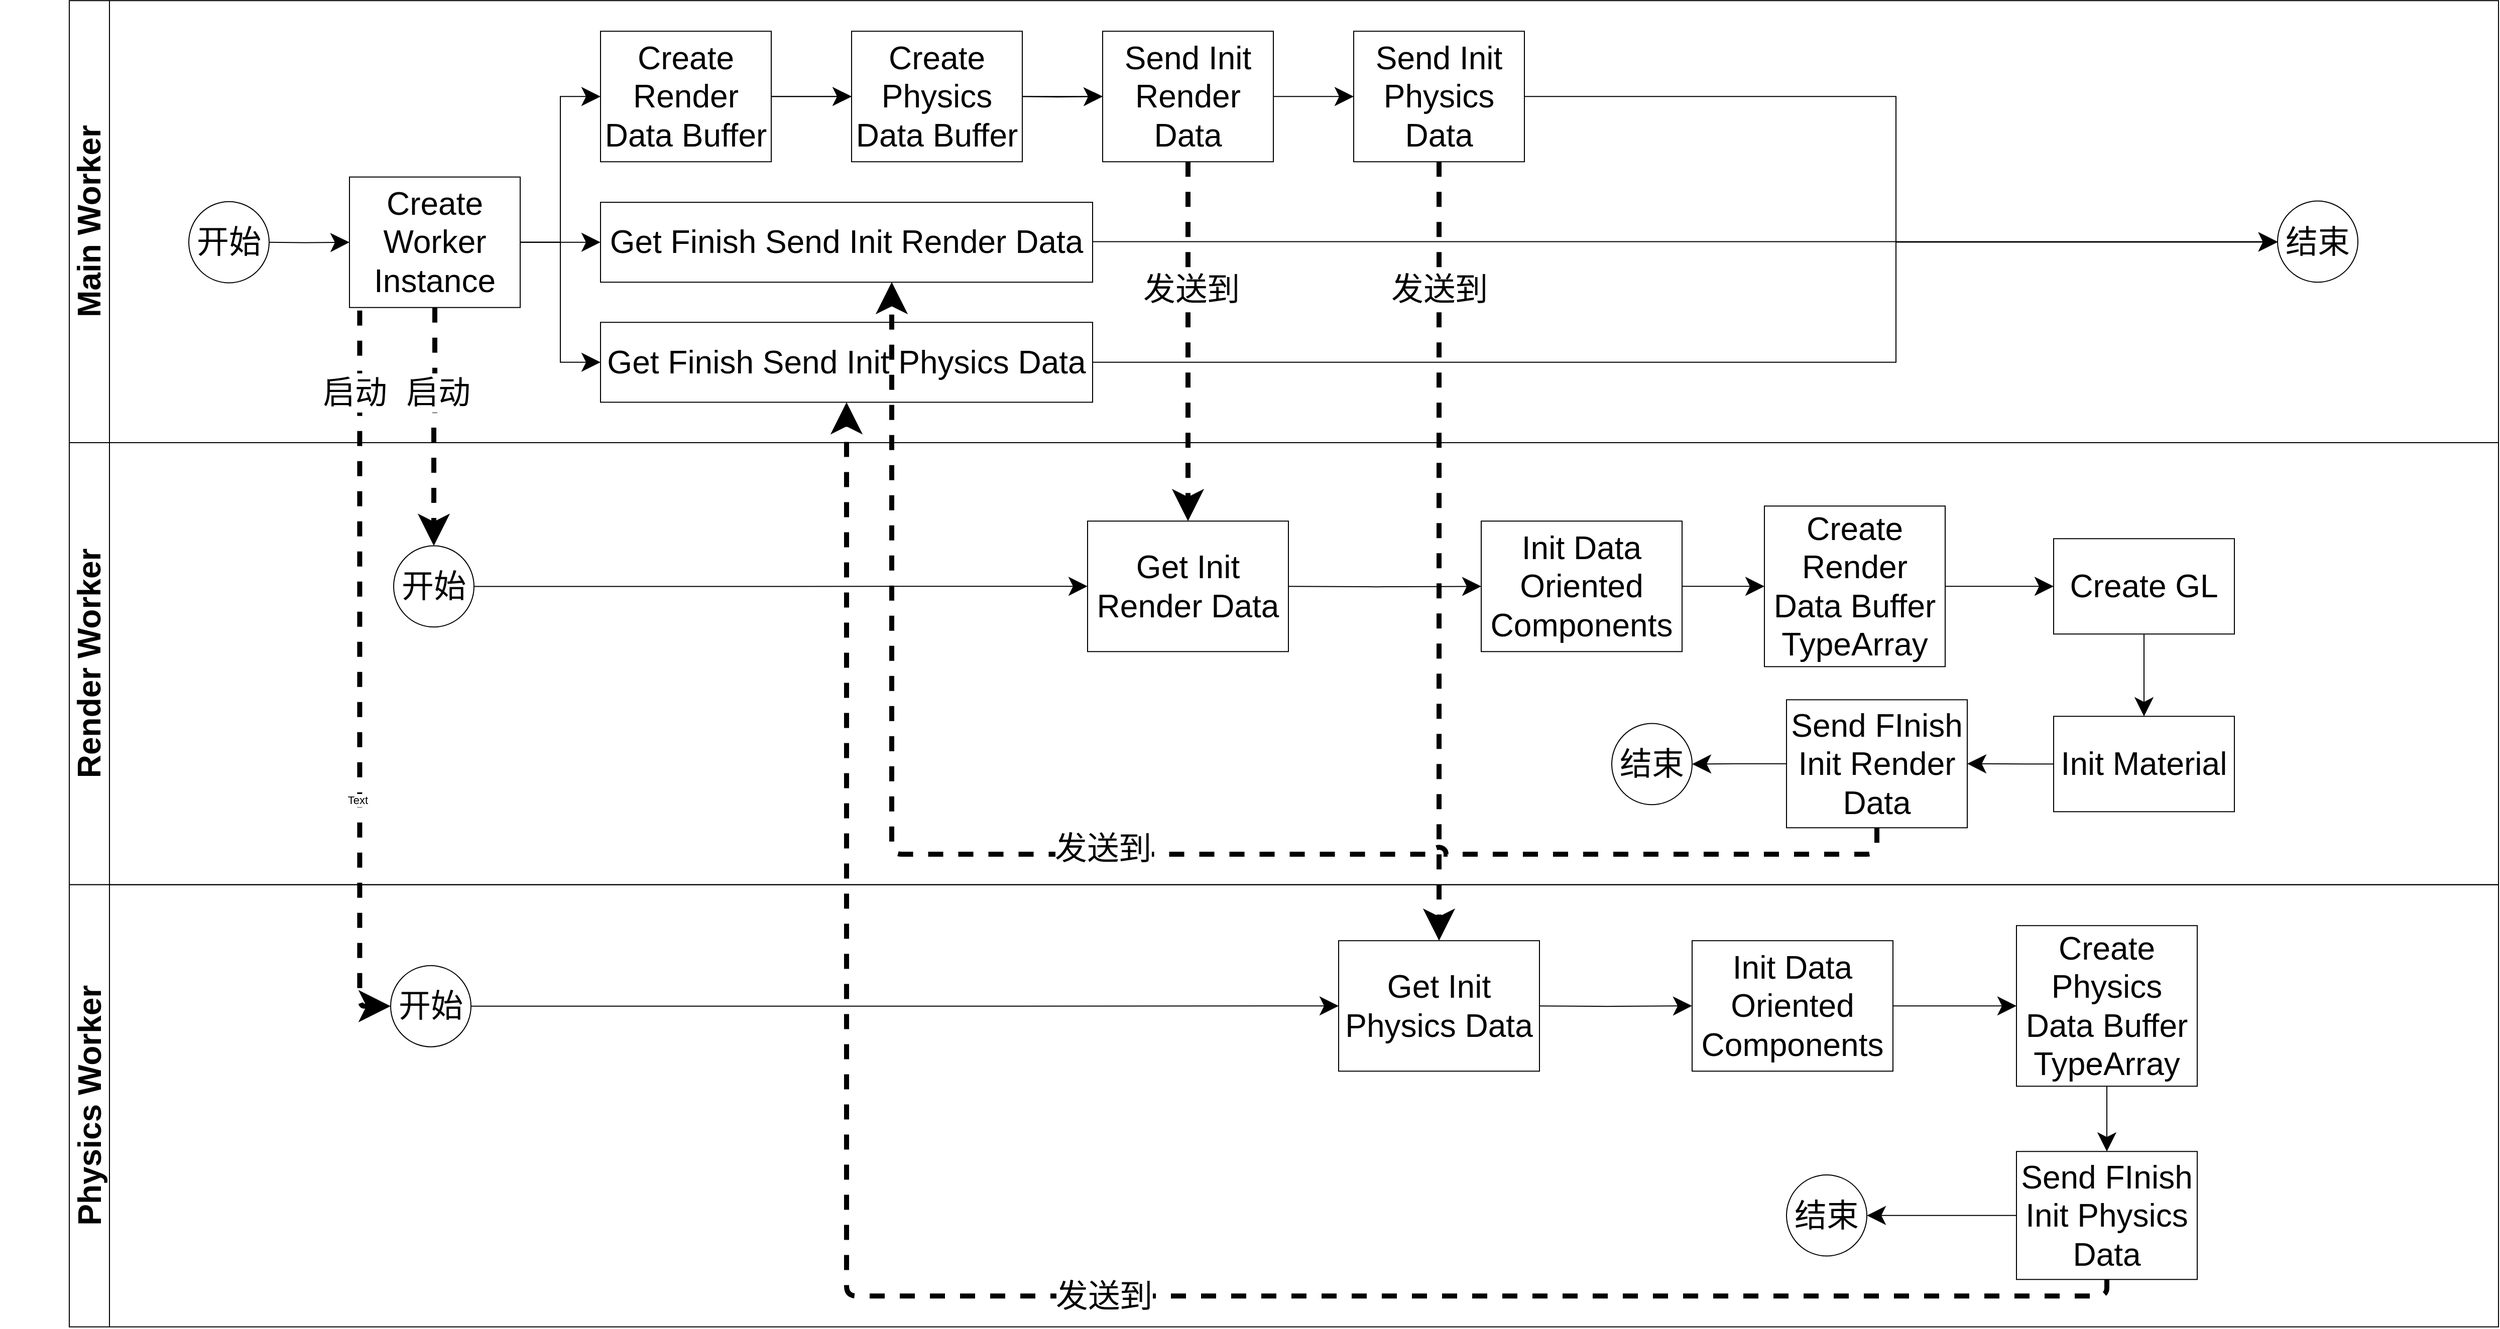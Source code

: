 <mxfile version="14.6.13" type="device"><diagram id="prtHgNgQTEPvFCAcTncT" name="Page-1"><mxGraphModel dx="3192" dy="2849" grid="1" gridSize="10" guides="1" tooltips="1" connect="1" arrows="1" fold="1" page="1" pageScale="1" pageWidth="827" pageHeight="1169" math="0" shadow="0"><root><mxCell id="0"/><mxCell id="1" parent="0"/><mxCell id="ZeFKKhJOCGgm9yfMqdJx-6" value="&lt;font style=&quot;font-size: 32px&quot;&gt;Main Worker&lt;/font&gt;" style="swimlane;html=1;childLayout=stackLayout;resizeParent=1;resizeParentMax=0;horizontal=0;startSize=40;horizontalStack=0;fontSize=22;" parent="1" vertex="1"><mxGeometry x="-639" y="-590.42" width="2419" height="440.42" as="geometry"><mxRectangle x="120" y="120" width="30" height="50" as="alternateBounds"/></mxGeometry></mxCell><mxCell id="ZeFKKhJOCGgm9yfMqdJx-7" style="edgeStyle=orthogonalEdgeStyle;rounded=0;orthogonalLoop=1;jettySize=auto;html=1;endArrow=classic;endFill=1;fontSize=22;" parent="1" edge="1"><mxGeometry relative="1" as="geometry"><mxPoint x="-700.0" y="-400.63" as="sourcePoint"/><mxPoint x="-699.966" y="-400.63" as="targetPoint"/></mxGeometry></mxCell><mxCell id="ZeFKKhJOCGgm9yfMqdJx-9" value="开始" style="ellipse;whiteSpace=wrap;html=1;fontSize=32;" parent="1" vertex="1"><mxGeometry x="-520" y="-390.07" width="80" height="80.83" as="geometry"/></mxCell><mxCell id="ZeFKKhJOCGgm9yfMqdJx-11" value="" style="edgeStyle=orthogonalEdgeStyle;rounded=0;orthogonalLoop=1;jettySize=auto;html=1;fontSize=32;endSize=16;startSize=16;" parent="1" target="ZeFKKhJOCGgm9yfMqdJx-15" edge="1"><mxGeometry relative="1" as="geometry"><mxPoint x="-440" y="-349.66" as="sourcePoint"/></mxGeometry></mxCell><mxCell id="ZeFKKhJOCGgm9yfMqdJx-13" value="" style="edgeStyle=orthogonalEdgeStyle;rounded=0;orthogonalLoop=1;jettySize=auto;html=1;fontSize=32;endSize=16;startSize=16;" parent="1" source="ZeFKKhJOCGgm9yfMqdJx-15" target="ZeFKKhJOCGgm9yfMqdJx-17" edge="1"><mxGeometry relative="1" as="geometry"><Array as="points"><mxPoint x="-150" y="-349.86"/><mxPoint x="-150" y="-494.86"/></Array></mxGeometry></mxCell><mxCell id="ZeFKKhJOCGgm9yfMqdJx-72" style="edgeStyle=orthogonalEdgeStyle;rounded=0;orthogonalLoop=1;jettySize=auto;html=1;entryX=0;entryY=0.5;entryDx=0;entryDy=0;startSize=16;endSize=16;" parent="1" source="ZeFKKhJOCGgm9yfMqdJx-15" target="ZeFKKhJOCGgm9yfMqdJx-61" edge="1"><mxGeometry relative="1" as="geometry"/></mxCell><mxCell id="ZeFKKhJOCGgm9yfMqdJx-73" style="edgeStyle=orthogonalEdgeStyle;rounded=0;orthogonalLoop=1;jettySize=auto;html=1;entryX=0;entryY=0.5;entryDx=0;entryDy=0;startSize=16;endSize=16;" parent="1" source="ZeFKKhJOCGgm9yfMqdJx-15" target="ZeFKKhJOCGgm9yfMqdJx-71" edge="1"><mxGeometry relative="1" as="geometry"><Array as="points"><mxPoint x="-150" y="-349.86"/><mxPoint x="-150" y="-229.86"/></Array></mxGeometry></mxCell><mxCell id="ZeFKKhJOCGgm9yfMqdJx-136" style="edgeStyle=orthogonalEdgeStyle;rounded=1;jumpStyle=none;orthogonalLoop=1;jettySize=auto;html=1;entryX=0.5;entryY=0;entryDx=0;entryDy=0;startSize=16;endSize=16;strokeWidth=5;dashed=1;" parent="1" source="ZeFKKhJOCGgm9yfMqdJx-15" target="ZeFKKhJOCGgm9yfMqdJx-129" edge="1"><mxGeometry relative="1" as="geometry"><Array as="points"/></mxGeometry></mxCell><mxCell id="cMjjEZMPsnDuDfGHtHwr-2" value="&lt;font style=&quot;font-size: 32px&quot;&gt;启动&lt;/font&gt;" style="edgeLabel;html=1;align=center;verticalAlign=middle;resizable=0;points=[];" vertex="1" connectable="0" parent="ZeFKKhJOCGgm9yfMqdJx-136"><mxGeometry x="-0.261" y="3" relative="1" as="geometry"><mxPoint y="-4" as="offset"/></mxGeometry></mxCell><mxCell id="ZeFKKhJOCGgm9yfMqdJx-137" style="edgeStyle=orthogonalEdgeStyle;rounded=1;jumpStyle=none;orthogonalLoop=1;jettySize=auto;html=1;entryX=0;entryY=0.5;entryDx=0;entryDy=0;dashed=1;startSize=16;endSize=16;strokeWidth=5;exitX=0.06;exitY=1.023;exitDx=0;exitDy=0;exitPerimeter=0;" parent="1" source="ZeFKKhJOCGgm9yfMqdJx-15" target="ZeFKKhJOCGgm9yfMqdJx-132" edge="1"><mxGeometry relative="1" as="geometry"><Array as="points"><mxPoint x="-350" y="411"/></Array></mxGeometry></mxCell><mxCell id="cMjjEZMPsnDuDfGHtHwr-1" value="Text" style="edgeLabel;html=1;align=center;verticalAlign=middle;resizable=0;points=[];" vertex="1" connectable="0" parent="ZeFKKhJOCGgm9yfMqdJx-137"><mxGeometry x="0.347" y="-2" relative="1" as="geometry"><mxPoint as="offset"/></mxGeometry></mxCell><mxCell id="cMjjEZMPsnDuDfGHtHwr-3" value="&lt;font style=&quot;font-size: 32px&quot;&gt;启动&lt;/font&gt;" style="edgeLabel;html=1;align=center;verticalAlign=middle;resizable=0;points=[];" vertex="1" connectable="0" parent="ZeFKKhJOCGgm9yfMqdJx-137"><mxGeometry x="-0.799" y="-5" relative="1" as="geometry"><mxPoint y="9" as="offset"/></mxGeometry></mxCell><mxCell id="ZeFKKhJOCGgm9yfMqdJx-15" value="Create Worker Instance" style="whiteSpace=wrap;html=1;fontSize=32;" parent="1" vertex="1"><mxGeometry x="-360" y="-414.65" width="170" height="130" as="geometry"/></mxCell><mxCell id="ZeFKKhJOCGgm9yfMqdJx-63" value="" style="edgeStyle=orthogonalEdgeStyle;rounded=0;orthogonalLoop=1;jettySize=auto;html=1;" parent="1" source="ZeFKKhJOCGgm9yfMqdJx-17" target="ZeFKKhJOCGgm9yfMqdJx-62" edge="1"><mxGeometry relative="1" as="geometry"/></mxCell><mxCell id="ZeFKKhJOCGgm9yfMqdJx-69" value="" style="edgeStyle=orthogonalEdgeStyle;rounded=0;orthogonalLoop=1;jettySize=auto;html=1;endSize=16;startSize=16;" parent="1" source="ZeFKKhJOCGgm9yfMqdJx-17" edge="1"><mxGeometry relative="1" as="geometry"><mxPoint x="140" y="-494.86" as="targetPoint"/></mxGeometry></mxCell><mxCell id="ZeFKKhJOCGgm9yfMqdJx-17" value="Create Render Data Buffer" style="whiteSpace=wrap;html=1;fontSize=32;" parent="1" vertex="1"><mxGeometry x="-110" y="-559.86" width="170" height="130" as="geometry"/></mxCell><mxCell id="ZeFKKhJOCGgm9yfMqdJx-54" value="&lt;font style=&quot;font-size: 32px&quot;&gt;Render Worker&lt;/font&gt;" style="swimlane;html=1;childLayout=stackLayout;resizeParent=1;resizeParentMax=0;horizontal=0;startSize=40;horizontalStack=0;fontSize=22;" parent="1" vertex="1"><mxGeometry x="-639" y="-150" width="2419" height="440.42" as="geometry"><mxRectangle x="120" y="120" width="30" height="50" as="alternateBounds"/></mxGeometry></mxCell><mxCell id="ZeFKKhJOCGgm9yfMqdJx-60" value="&lt;font style=&quot;font-size: 32px&quot;&gt;Physics Worker&lt;/font&gt;" style="swimlane;html=1;childLayout=stackLayout;resizeParent=1;resizeParentMax=0;horizontal=0;startSize=40;horizontalStack=0;fontSize=22;" parent="1" vertex="1"><mxGeometry x="-639" y="290.42" width="2419" height="440.42" as="geometry"><mxRectangle x="120" y="120" width="30" height="50" as="alternateBounds"/></mxGeometry></mxCell><mxCell id="ZeFKKhJOCGgm9yfMqdJx-77" style="edgeStyle=orthogonalEdgeStyle;rounded=0;orthogonalLoop=1;jettySize=auto;html=1;entryX=0;entryY=0.5;entryDx=0;entryDy=0;startSize=16;endSize=16;" parent="1" source="ZeFKKhJOCGgm9yfMqdJx-61" target="ZeFKKhJOCGgm9yfMqdJx-75" edge="1"><mxGeometry relative="1" as="geometry"><Array as="points"><mxPoint x="1560" y="-349.86"/></Array></mxGeometry></mxCell><mxCell id="ZeFKKhJOCGgm9yfMqdJx-61" value="Get Finish Send Init Render Data" style="whiteSpace=wrap;html=1;fontSize=32;" parent="1" vertex="1"><mxGeometry x="-110" y="-389.44" width="490" height="79.58" as="geometry"/></mxCell><mxCell id="ZeFKKhJOCGgm9yfMqdJx-65" value="" style="edgeStyle=orthogonalEdgeStyle;rounded=0;orthogonalLoop=1;jettySize=auto;html=1;" parent="1" source="ZeFKKhJOCGgm9yfMqdJx-62" target="ZeFKKhJOCGgm9yfMqdJx-64" edge="1"><mxGeometry relative="1" as="geometry"/></mxCell><mxCell id="ZeFKKhJOCGgm9yfMqdJx-62" value="Create Physics Data Buffer" style="whiteSpace=wrap;html=1;fontSize=32;" parent="1" vertex="1"><mxGeometry x="140" y="-559.86" width="170" height="130" as="geometry"/></mxCell><mxCell id="ZeFKKhJOCGgm9yfMqdJx-67" value="" style="edgeStyle=orthogonalEdgeStyle;rounded=0;orthogonalLoop=1;jettySize=auto;html=1;endSize=16;startSize=16;" parent="1" source="ZeFKKhJOCGgm9yfMqdJx-64" target="ZeFKKhJOCGgm9yfMqdJx-66" edge="1"><mxGeometry relative="1" as="geometry"/></mxCell><mxCell id="ZeFKKhJOCGgm9yfMqdJx-104" style="edgeStyle=orthogonalEdgeStyle;rounded=0;orthogonalLoop=1;jettySize=auto;html=1;entryX=0.5;entryY=0;entryDx=0;entryDy=0;startSize=16;endSize=16;jumpStyle=none;dashed=1;strokeWidth=5;" parent="1" source="ZeFKKhJOCGgm9yfMqdJx-64" target="ZeFKKhJOCGgm9yfMqdJx-130" edge="1"><mxGeometry relative="1" as="geometry"><mxPoint x="476" y="-91.86" as="targetPoint"/><Array as="points"><mxPoint x="475" y="-100"/><mxPoint x="475" y="-100"/></Array></mxGeometry></mxCell><mxCell id="cMjjEZMPsnDuDfGHtHwr-6" value="&lt;font style=&quot;font-size: 32px&quot;&gt;发送到&lt;/font&gt;" style="edgeLabel;html=1;align=center;verticalAlign=middle;resizable=0;points=[];" vertex="1" connectable="0" parent="ZeFKKhJOCGgm9yfMqdJx-104"><mxGeometry x="-0.297" y="3" relative="1" as="geometry"><mxPoint y="1" as="offset"/></mxGeometry></mxCell><mxCell id="ZeFKKhJOCGgm9yfMqdJx-64" value="Send Init Render Data" style="whiteSpace=wrap;html=1;fontSize=32;" parent="1" vertex="1"><mxGeometry x="390" y="-559.86" width="170" height="130" as="geometry"/></mxCell><mxCell id="ZeFKKhJOCGgm9yfMqdJx-76" style="edgeStyle=orthogonalEdgeStyle;rounded=0;orthogonalLoop=1;jettySize=auto;html=1;entryX=0;entryY=0.5;entryDx=0;entryDy=0;startSize=16;endSize=16;" parent="1" source="ZeFKKhJOCGgm9yfMqdJx-66" target="ZeFKKhJOCGgm9yfMqdJx-75" edge="1"><mxGeometry relative="1" as="geometry"><Array as="points"><mxPoint x="1180" y="-494.86"/><mxPoint x="1180" y="-349.86"/><mxPoint x="1560" y="-349.86"/></Array></mxGeometry></mxCell><mxCell id="ZeFKKhJOCGgm9yfMqdJx-128" style="edgeStyle=orthogonalEdgeStyle;rounded=1;jumpStyle=none;orthogonalLoop=1;jettySize=auto;html=1;dashed=1;startSize=16;endSize=16;strokeWidth=5;entryX=0.5;entryY=0;entryDx=0;entryDy=0;" parent="1" source="ZeFKKhJOCGgm9yfMqdJx-66" target="ZeFKKhJOCGgm9yfMqdJx-133" edge="1"><mxGeometry relative="1" as="geometry"><mxPoint x="727" y="326.14" as="targetPoint"/></mxGeometry></mxCell><mxCell id="cMjjEZMPsnDuDfGHtHwr-7" value="&lt;font style=&quot;font-size: 32px&quot;&gt;发送到&lt;/font&gt;" style="edgeLabel;html=1;align=center;verticalAlign=middle;resizable=0;points=[];" vertex="1" connectable="0" parent="ZeFKKhJOCGgm9yfMqdJx-128"><mxGeometry x="-0.676" y="-2" relative="1" as="geometry"><mxPoint x="2" y="1" as="offset"/></mxGeometry></mxCell><mxCell id="ZeFKKhJOCGgm9yfMqdJx-66" value="Send Init Physics Data" style="whiteSpace=wrap;html=1;fontSize=32;" parent="1" vertex="1"><mxGeometry x="640" y="-559.86" width="170" height="130" as="geometry"/></mxCell><mxCell id="ZeFKKhJOCGgm9yfMqdJx-70" value="" style="edgeStyle=orthogonalEdgeStyle;rounded=0;orthogonalLoop=1;jettySize=auto;html=1;endSize=16;startSize=16;" parent="1" target="ZeFKKhJOCGgm9yfMqdJx-64" edge="1"><mxGeometry relative="1" as="geometry"><mxPoint x="310" y="-494.86" as="sourcePoint"/></mxGeometry></mxCell><mxCell id="ZeFKKhJOCGgm9yfMqdJx-78" style="edgeStyle=orthogonalEdgeStyle;rounded=0;orthogonalLoop=1;jettySize=auto;html=1;entryX=0;entryY=0.5;entryDx=0;entryDy=0;startSize=16;endSize=16;" parent="1" source="ZeFKKhJOCGgm9yfMqdJx-71" target="ZeFKKhJOCGgm9yfMqdJx-75" edge="1"><mxGeometry relative="1" as="geometry"><Array as="points"><mxPoint x="1180" y="-229.86"/><mxPoint x="1180" y="-349.86"/><mxPoint x="1560" y="-349.86"/></Array></mxGeometry></mxCell><mxCell id="ZeFKKhJOCGgm9yfMqdJx-71" value="Get Finish Send Init Physics Data" style="whiteSpace=wrap;html=1;fontSize=32;" parent="1" vertex="1"><mxGeometry x="-110" y="-269.86" width="490" height="79.58" as="geometry"/></mxCell><mxCell id="ZeFKKhJOCGgm9yfMqdJx-75" value="结束" style="ellipse;whiteSpace=wrap;html=1;fontSize=32;" parent="1" vertex="1"><mxGeometry x="1560" y="-390.69" width="80" height="80.83" as="geometry"/></mxCell><mxCell id="ZeFKKhJOCGgm9yfMqdJx-79" style="edgeStyle=orthogonalEdgeStyle;rounded=0;orthogonalLoop=1;jettySize=auto;html=1;endArrow=classic;endFill=1;fontSize=22;" parent="1" edge="1"><mxGeometry relative="1" as="geometry"><mxPoint x="-690.0" y="-45.62" as="sourcePoint"/><mxPoint x="-689.966" y="-45.62" as="targetPoint"/></mxGeometry></mxCell><mxCell id="ZeFKKhJOCGgm9yfMqdJx-117" style="edgeStyle=orthogonalEdgeStyle;rounded=1;jumpStyle=none;orthogonalLoop=1;jettySize=auto;html=1;entryX=0;entryY=0.5;entryDx=0;entryDy=0;startSize=16;endSize=16;strokeWidth=1;" parent="1" target="ZeFKKhJOCGgm9yfMqdJx-105" edge="1"><mxGeometry relative="1" as="geometry"><mxPoint x="566" y="-6.86" as="sourcePoint"/></mxGeometry></mxCell><mxCell id="ZeFKKhJOCGgm9yfMqdJx-107" value="" style="edgeStyle=orthogonalEdgeStyle;rounded=1;jumpStyle=none;orthogonalLoop=1;jettySize=auto;html=1;startSize=16;endSize=16;strokeWidth=1;" parent="1" source="ZeFKKhJOCGgm9yfMqdJx-105" target="ZeFKKhJOCGgm9yfMqdJx-106" edge="1"><mxGeometry relative="1" as="geometry"/></mxCell><mxCell id="ZeFKKhJOCGgm9yfMqdJx-105" value="Init Data Oriented Components" style="whiteSpace=wrap;html=1;fontSize=32;" parent="1" vertex="1"><mxGeometry x="767" y="-71.86" width="200" height="130" as="geometry"/></mxCell><mxCell id="ZeFKKhJOCGgm9yfMqdJx-109" value="" style="edgeStyle=orthogonalEdgeStyle;rounded=1;jumpStyle=none;orthogonalLoop=1;jettySize=auto;html=1;startSize=16;endSize=16;strokeWidth=1;" parent="1" source="ZeFKKhJOCGgm9yfMqdJx-106" target="ZeFKKhJOCGgm9yfMqdJx-108" edge="1"><mxGeometry relative="1" as="geometry"/></mxCell><mxCell id="ZeFKKhJOCGgm9yfMqdJx-106" value="Create Render Data Buffer TypeArray" style="whiteSpace=wrap;html=1;fontSize=32;" parent="1" vertex="1"><mxGeometry x="1049" y="-86.86" width="180" height="160" as="geometry"/></mxCell><mxCell id="ZeFKKhJOCGgm9yfMqdJx-111" value="" style="edgeStyle=orthogonalEdgeStyle;rounded=1;jumpStyle=none;orthogonalLoop=1;jettySize=auto;html=1;startSize=16;endSize=16;strokeWidth=1;" parent="1" source="ZeFKKhJOCGgm9yfMqdJx-108" target="ZeFKKhJOCGgm9yfMqdJx-110" edge="1"><mxGeometry relative="1" as="geometry"/></mxCell><mxCell id="ZeFKKhJOCGgm9yfMqdJx-108" value="Create GL" style="whiteSpace=wrap;html=1;fontSize=32;" parent="1" vertex="1"><mxGeometry x="1337" y="-54.36" width="180" height="95" as="geometry"/></mxCell><mxCell id="ZeFKKhJOCGgm9yfMqdJx-113" value="" style="edgeStyle=orthogonalEdgeStyle;rounded=1;jumpStyle=none;orthogonalLoop=1;jettySize=auto;html=1;startSize=16;endSize=16;strokeWidth=1;" parent="1" source="ZeFKKhJOCGgm9yfMqdJx-110" target="ZeFKKhJOCGgm9yfMqdJx-112" edge="1"><mxGeometry relative="1" as="geometry"/></mxCell><mxCell id="ZeFKKhJOCGgm9yfMqdJx-110" value="Init Material" style="whiteSpace=wrap;html=1;fontSize=32;" parent="1" vertex="1"><mxGeometry x="1337" y="122.64" width="180" height="95" as="geometry"/></mxCell><mxCell id="ZeFKKhJOCGgm9yfMqdJx-115" style="edgeStyle=orthogonalEdgeStyle;rounded=1;jumpStyle=none;orthogonalLoop=1;jettySize=auto;html=1;startSize=16;endSize=16;strokeWidth=1;" parent="1" source="ZeFKKhJOCGgm9yfMqdJx-112" target="ZeFKKhJOCGgm9yfMqdJx-114" edge="1"><mxGeometry relative="1" as="geometry"/></mxCell><mxCell id="ZeFKKhJOCGgm9yfMqdJx-116" style="edgeStyle=orthogonalEdgeStyle;rounded=1;jumpStyle=arc;orthogonalLoop=1;jettySize=auto;html=1;startSize=16;endSize=16;strokeWidth=5;dashed=1;" parent="1" source="ZeFKKhJOCGgm9yfMqdJx-112" edge="1"><mxGeometry relative="1" as="geometry"><mxPoint x="180" y="-310" as="targetPoint"/><Array as="points"><mxPoint x="1161" y="260"/><mxPoint x="180" y="260"/><mxPoint x="180" y="-310"/></Array></mxGeometry></mxCell><mxCell id="cMjjEZMPsnDuDfGHtHwr-5" value="&lt;font style=&quot;font-size: 32px&quot;&gt;发送到&lt;/font&gt;" style="edgeLabel;html=1;align=center;verticalAlign=middle;resizable=0;points=[];" vertex="1" connectable="0" parent="ZeFKKhJOCGgm9yfMqdJx-116"><mxGeometry x="0.011" y="-6" relative="1" as="geometry"><mxPoint as="offset"/></mxGeometry></mxCell><mxCell id="ZeFKKhJOCGgm9yfMqdJx-112" value="Send FInish Init Render Data" style="whiteSpace=wrap;html=1;fontSize=32;" parent="1" vertex="1"><mxGeometry x="1071" y="106.14" width="180" height="127.5" as="geometry"/></mxCell><mxCell id="ZeFKKhJOCGgm9yfMqdJx-114" value="结束" style="ellipse;whiteSpace=wrap;html=1;fontSize=32;" parent="1" vertex="1"><mxGeometry x="897" y="129.81" width="80" height="80.83" as="geometry"/></mxCell><mxCell id="ZeFKKhJOCGgm9yfMqdJx-123" style="edgeStyle=orthogonalEdgeStyle;rounded=1;jumpStyle=none;orthogonalLoop=1;jettySize=auto;html=1;startSize=16;endSize=16;strokeWidth=1;" parent="1" target="ZeFKKhJOCGgm9yfMqdJx-119" edge="1"><mxGeometry relative="1" as="geometry"><mxPoint x="817" y="411.14" as="sourcePoint"/></mxGeometry></mxCell><mxCell id="ZeFKKhJOCGgm9yfMqdJx-124" style="edgeStyle=orthogonalEdgeStyle;rounded=1;jumpStyle=none;orthogonalLoop=1;jettySize=auto;html=1;startSize=16;endSize=16;strokeWidth=1;" parent="1" source="ZeFKKhJOCGgm9yfMqdJx-119" target="ZeFKKhJOCGgm9yfMqdJx-120" edge="1"><mxGeometry relative="1" as="geometry"/></mxCell><mxCell id="ZeFKKhJOCGgm9yfMqdJx-119" value="Init Data Oriented Components" style="whiteSpace=wrap;html=1;fontSize=32;" parent="1" vertex="1"><mxGeometry x="977" y="346.14" width="200" height="130" as="geometry"/></mxCell><mxCell id="ZeFKKhJOCGgm9yfMqdJx-125" style="edgeStyle=orthogonalEdgeStyle;rounded=1;jumpStyle=none;orthogonalLoop=1;jettySize=auto;html=1;startSize=16;endSize=16;strokeWidth=1;" parent="1" source="ZeFKKhJOCGgm9yfMqdJx-120" target="ZeFKKhJOCGgm9yfMqdJx-121" edge="1"><mxGeometry relative="1" as="geometry"/></mxCell><mxCell id="ZeFKKhJOCGgm9yfMqdJx-120" value="Create Physics Data Buffer TypeArray" style="whiteSpace=wrap;html=1;fontSize=32;" parent="1" vertex="1"><mxGeometry x="1300" y="331.14" width="180" height="160" as="geometry"/></mxCell><mxCell id="ZeFKKhJOCGgm9yfMqdJx-126" style="edgeStyle=orthogonalEdgeStyle;rounded=1;jumpStyle=none;orthogonalLoop=1;jettySize=auto;html=1;entryX=1;entryY=0.5;entryDx=0;entryDy=0;startSize=16;endSize=16;strokeWidth=1;" parent="1" source="ZeFKKhJOCGgm9yfMqdJx-121" target="ZeFKKhJOCGgm9yfMqdJx-122" edge="1"><mxGeometry relative="1" as="geometry"/></mxCell><mxCell id="ZeFKKhJOCGgm9yfMqdJx-127" style="edgeStyle=orthogonalEdgeStyle;rounded=1;jumpStyle=arc;orthogonalLoop=1;jettySize=auto;html=1;startSize=16;endSize=16;strokeWidth=5;dashed=1;" parent="1" source="ZeFKKhJOCGgm9yfMqdJx-121" target="ZeFKKhJOCGgm9yfMqdJx-71" edge="1"><mxGeometry relative="1" as="geometry"><Array as="points"><mxPoint x="1390" y="700.14"/><mxPoint x="135" y="700.14"/></Array></mxGeometry></mxCell><mxCell id="cMjjEZMPsnDuDfGHtHwr-4" value="&lt;font style=&quot;font-size: 32px&quot;&gt;发送到&lt;/font&gt;" style="edgeLabel;html=1;align=center;verticalAlign=middle;resizable=0;points=[];" vertex="1" connectable="0" parent="ZeFKKhJOCGgm9yfMqdJx-127"><mxGeometry x="-0.197" y="2" relative="1" as="geometry"><mxPoint x="-148" y="-2" as="offset"/></mxGeometry></mxCell><mxCell id="ZeFKKhJOCGgm9yfMqdJx-121" value="Send FInish Init Physics Data" style="whiteSpace=wrap;html=1;fontSize=32;" parent="1" vertex="1"><mxGeometry x="1300" y="556.14" width="180" height="127.5" as="geometry"/></mxCell><mxCell id="ZeFKKhJOCGgm9yfMqdJx-122" value="结束" style="ellipse;whiteSpace=wrap;html=1;fontSize=32;" parent="1" vertex="1"><mxGeometry x="1071" y="579.47" width="80" height="80.83" as="geometry"/></mxCell><mxCell id="ZeFKKhJOCGgm9yfMqdJx-131" style="edgeStyle=orthogonalEdgeStyle;rounded=1;jumpStyle=none;orthogonalLoop=1;jettySize=auto;html=1;startSize=16;endSize=16;strokeWidth=1;" parent="1" source="ZeFKKhJOCGgm9yfMqdJx-129" target="ZeFKKhJOCGgm9yfMqdJx-130" edge="1"><mxGeometry relative="1" as="geometry"/></mxCell><mxCell id="ZeFKKhJOCGgm9yfMqdJx-129" value="开始" style="ellipse;whiteSpace=wrap;html=1;fontSize=32;" parent="1" vertex="1"><mxGeometry x="-316" y="-47.19" width="80" height="80.83" as="geometry"/></mxCell><mxCell id="ZeFKKhJOCGgm9yfMqdJx-130" value="Get Init Render Data" style="whiteSpace=wrap;html=1;fontSize=32;" parent="1" vertex="1"><mxGeometry x="375" y="-71.86" width="200" height="130" as="geometry"/></mxCell><mxCell id="ZeFKKhJOCGgm9yfMqdJx-135" style="edgeStyle=orthogonalEdgeStyle;rounded=1;jumpStyle=none;orthogonalLoop=1;jettySize=auto;html=1;entryX=0;entryY=0.5;entryDx=0;entryDy=0;startSize=16;endSize=16;strokeWidth=1;" parent="1" source="ZeFKKhJOCGgm9yfMqdJx-132" target="ZeFKKhJOCGgm9yfMqdJx-133" edge="1"><mxGeometry relative="1" as="geometry"/></mxCell><mxCell id="ZeFKKhJOCGgm9yfMqdJx-132" value="开始" style="ellipse;whiteSpace=wrap;html=1;fontSize=32;" parent="1" vertex="1"><mxGeometry x="-319" y="371" width="80" height="80.83" as="geometry"/></mxCell><mxCell id="ZeFKKhJOCGgm9yfMqdJx-133" value="Get Init Physics Data" style="whiteSpace=wrap;html=1;fontSize=32;" parent="1" vertex="1"><mxGeometry x="625" y="346.14" width="200" height="130" as="geometry"/></mxCell></root></mxGraphModel></diagram></mxfile>